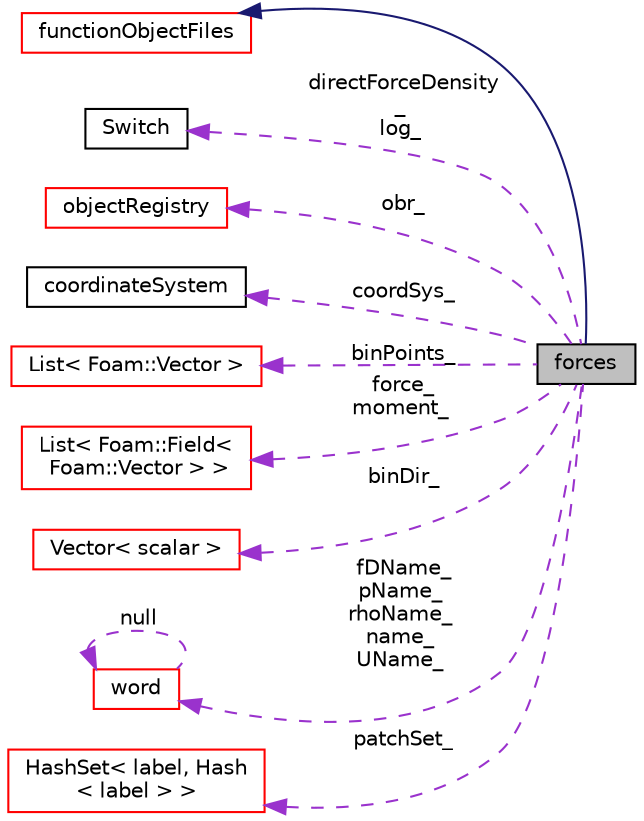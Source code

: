 digraph "forces"
{
  bgcolor="transparent";
  edge [fontname="Helvetica",fontsize="10",labelfontname="Helvetica",labelfontsize="10"];
  node [fontname="Helvetica",fontsize="10",shape=record];
  rankdir="LR";
  Node1 [label="forces",height=0.2,width=0.4,color="black", fillcolor="grey75", style="filled", fontcolor="black"];
  Node2 -> Node1 [dir="back",color="midnightblue",fontsize="10",style="solid",fontname="Helvetica"];
  Node2 [label="functionObjectFiles",height=0.2,width=0.4,color="red",URL="$a00881.html",tooltip="Base class for output file data handling. "];
  Node3 -> Node1 [dir="back",color="darkorchid3",fontsize="10",style="dashed",label=" directForceDensity\l_\nlog_" ,fontname="Helvetica"];
  Node3 [label="Switch",height=0.2,width=0.4,color="black",URL="$a02591.html",tooltip="A simple wrapper around bool so that it can be read as a word: true/false, on/off, yes/no, y/n, t/f, or none. "];
  Node4 -> Node1 [dir="back",color="darkorchid3",fontsize="10",style="dashed",label=" obr_" ,fontname="Helvetica"];
  Node4 [label="objectRegistry",height=0.2,width=0.4,color="red",URL="$a01727.html",tooltip="Registry of regIOobjects. "];
  Node5 -> Node1 [dir="back",color="darkorchid3",fontsize="10",style="dashed",label=" coordSys_" ,fontname="Helvetica"];
  Node5 [label="coordinateSystem",height=0.2,width=0.4,color="black",URL="$a00409.html",tooltip="Base class for other coordinate system specifications. "];
  Node6 -> Node1 [dir="back",color="darkorchid3",fontsize="10",style="dashed",label=" binPoints_" ,fontname="Helvetica"];
  Node6 [label="List\< Foam::Vector \>",height=0.2,width=0.4,color="red",URL="$a01391.html"];
  Node7 -> Node1 [dir="back",color="darkorchid3",fontsize="10",style="dashed",label=" force_\nmoment_" ,fontname="Helvetica"];
  Node7 [label="List\< Foam::Field\<\l Foam::Vector \> \>",height=0.2,width=0.4,color="red",URL="$a01391.html"];
  Node8 -> Node1 [dir="back",color="darkorchid3",fontsize="10",style="dashed",label=" binDir_" ,fontname="Helvetica"];
  Node8 [label="Vector\< scalar \>",height=0.2,width=0.4,color="red",URL="$a02887.html"];
  Node9 -> Node1 [dir="back",color="darkorchid3",fontsize="10",style="dashed",label=" fDName_\npName_\nrhoName_\nname_\nUName_" ,fontname="Helvetica"];
  Node9 [label="word",height=0.2,width=0.4,color="red",URL="$a02969.html",tooltip="A class for handling words, derived from string. "];
  Node9 -> Node9 [dir="back",color="darkorchid3",fontsize="10",style="dashed",label=" null" ,fontname="Helvetica"];
  Node10 -> Node1 [dir="back",color="darkorchid3",fontsize="10",style="dashed",label=" patchSet_" ,fontname="Helvetica"];
  Node10 [label="HashSet\< label, Hash\l\< label \> \>",height=0.2,width=0.4,color="red",URL="$a00995.html"];
}
